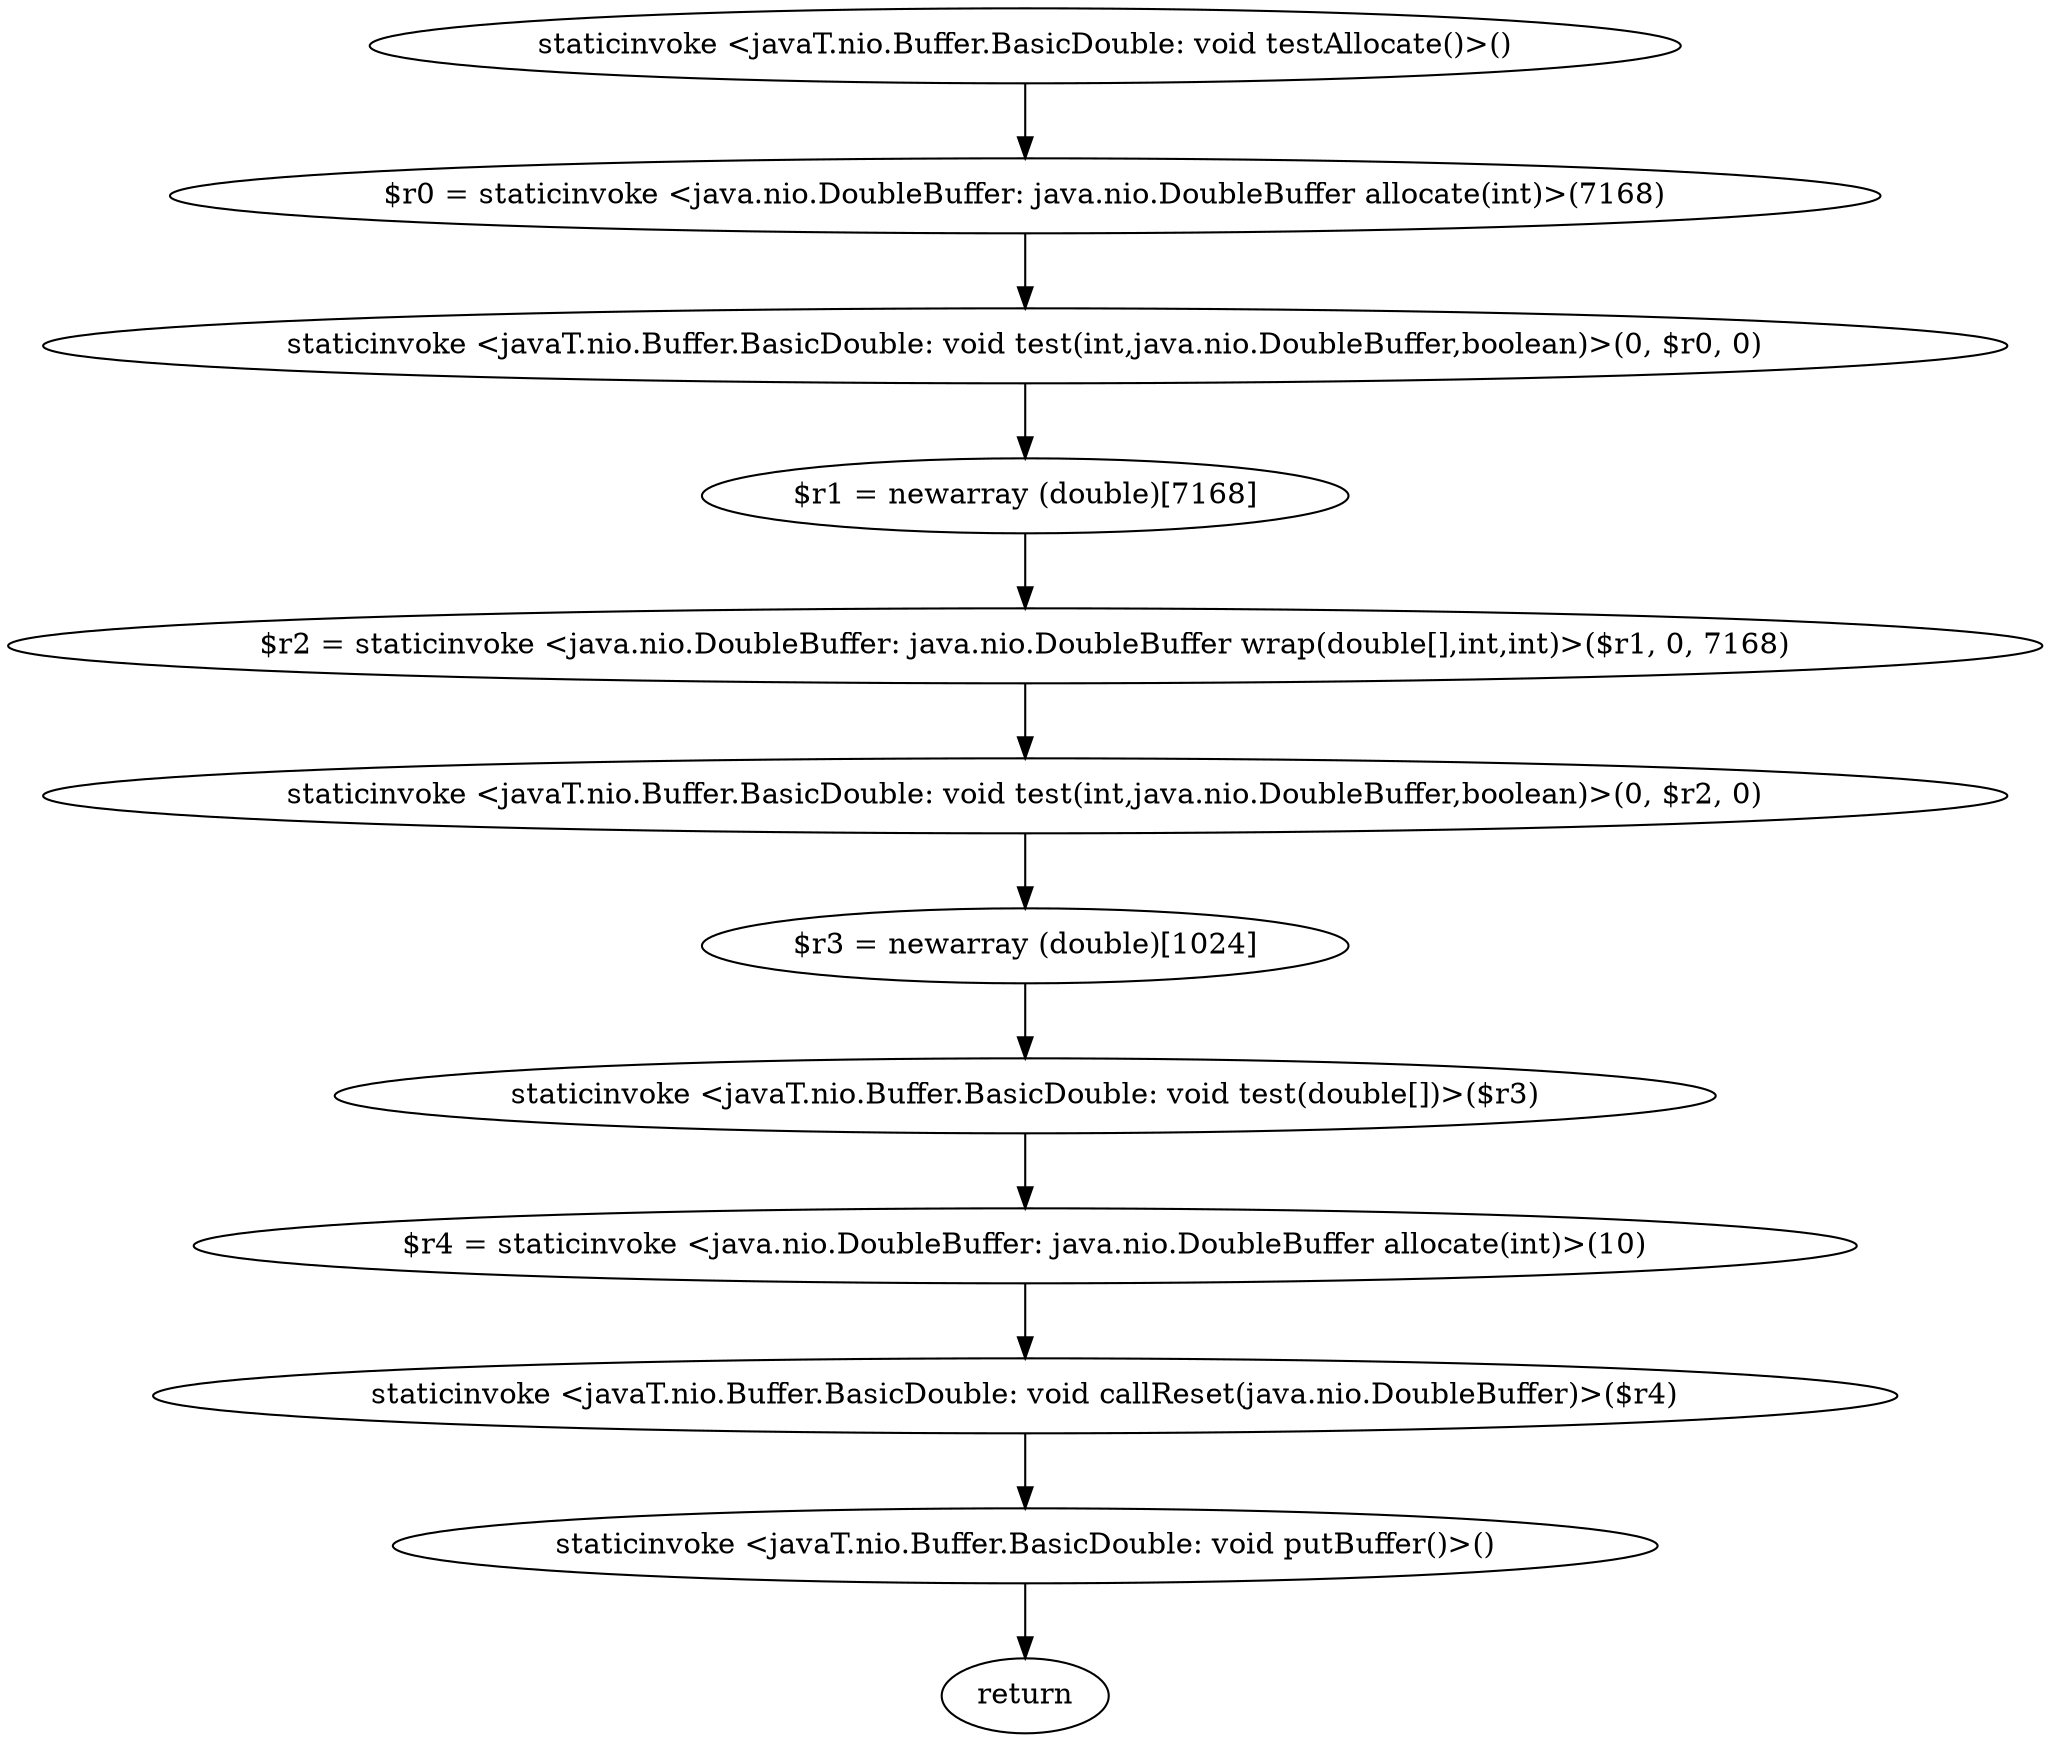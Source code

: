 digraph "unitGraph" {
    "staticinvoke <javaT.nio.Buffer.BasicDouble: void testAllocate()>()"
    "$r0 = staticinvoke <java.nio.DoubleBuffer: java.nio.DoubleBuffer allocate(int)>(7168)"
    "staticinvoke <javaT.nio.Buffer.BasicDouble: void test(int,java.nio.DoubleBuffer,boolean)>(0, $r0, 0)"
    "$r1 = newarray (double)[7168]"
    "$r2 = staticinvoke <java.nio.DoubleBuffer: java.nio.DoubleBuffer wrap(double[],int,int)>($r1, 0, 7168)"
    "staticinvoke <javaT.nio.Buffer.BasicDouble: void test(int,java.nio.DoubleBuffer,boolean)>(0, $r2, 0)"
    "$r3 = newarray (double)[1024]"
    "staticinvoke <javaT.nio.Buffer.BasicDouble: void test(double[])>($r3)"
    "$r4 = staticinvoke <java.nio.DoubleBuffer: java.nio.DoubleBuffer allocate(int)>(10)"
    "staticinvoke <javaT.nio.Buffer.BasicDouble: void callReset(java.nio.DoubleBuffer)>($r4)"
    "staticinvoke <javaT.nio.Buffer.BasicDouble: void putBuffer()>()"
    "return"
    "staticinvoke <javaT.nio.Buffer.BasicDouble: void testAllocate()>()"->"$r0 = staticinvoke <java.nio.DoubleBuffer: java.nio.DoubleBuffer allocate(int)>(7168)";
    "$r0 = staticinvoke <java.nio.DoubleBuffer: java.nio.DoubleBuffer allocate(int)>(7168)"->"staticinvoke <javaT.nio.Buffer.BasicDouble: void test(int,java.nio.DoubleBuffer,boolean)>(0, $r0, 0)";
    "staticinvoke <javaT.nio.Buffer.BasicDouble: void test(int,java.nio.DoubleBuffer,boolean)>(0, $r0, 0)"->"$r1 = newarray (double)[7168]";
    "$r1 = newarray (double)[7168]"->"$r2 = staticinvoke <java.nio.DoubleBuffer: java.nio.DoubleBuffer wrap(double[],int,int)>($r1, 0, 7168)";
    "$r2 = staticinvoke <java.nio.DoubleBuffer: java.nio.DoubleBuffer wrap(double[],int,int)>($r1, 0, 7168)"->"staticinvoke <javaT.nio.Buffer.BasicDouble: void test(int,java.nio.DoubleBuffer,boolean)>(0, $r2, 0)";
    "staticinvoke <javaT.nio.Buffer.BasicDouble: void test(int,java.nio.DoubleBuffer,boolean)>(0, $r2, 0)"->"$r3 = newarray (double)[1024]";
    "$r3 = newarray (double)[1024]"->"staticinvoke <javaT.nio.Buffer.BasicDouble: void test(double[])>($r3)";
    "staticinvoke <javaT.nio.Buffer.BasicDouble: void test(double[])>($r3)"->"$r4 = staticinvoke <java.nio.DoubleBuffer: java.nio.DoubleBuffer allocate(int)>(10)";
    "$r4 = staticinvoke <java.nio.DoubleBuffer: java.nio.DoubleBuffer allocate(int)>(10)"->"staticinvoke <javaT.nio.Buffer.BasicDouble: void callReset(java.nio.DoubleBuffer)>($r4)";
    "staticinvoke <javaT.nio.Buffer.BasicDouble: void callReset(java.nio.DoubleBuffer)>($r4)"->"staticinvoke <javaT.nio.Buffer.BasicDouble: void putBuffer()>()";
    "staticinvoke <javaT.nio.Buffer.BasicDouble: void putBuffer()>()"->"return";
}
